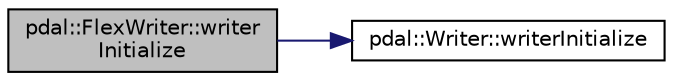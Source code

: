 digraph "pdal::FlexWriter::writerInitialize"
{
  edge [fontname="Helvetica",fontsize="10",labelfontname="Helvetica",labelfontsize="10"];
  node [fontname="Helvetica",fontsize="10",shape=record];
  rankdir="LR";
  Node1 [label="pdal::FlexWriter::writer\lInitialize",height=0.2,width=0.4,color="black", fillcolor="grey75", style="filled", fontcolor="black"];
  Node1 -> Node2 [color="midnightblue",fontsize="10",style="solid",fontname="Helvetica"];
  Node2 [label="pdal::Writer::writerInitialize",height=0.2,width=0.4,color="black", fillcolor="white", style="filled",URL="$classpdal_1_1Writer.html#a49cf628c560b4d500eb14f6c2e01267a"];
}
